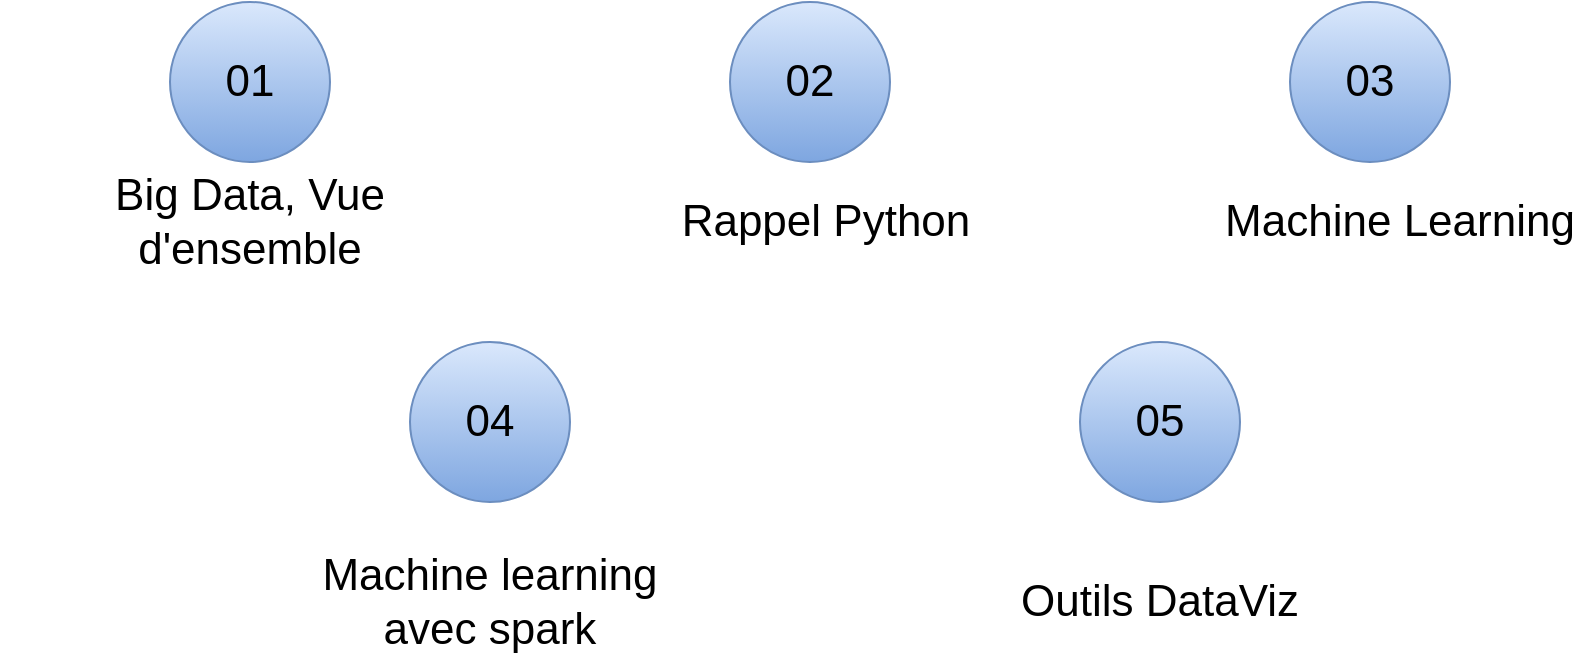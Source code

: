 <mxfile version="15.2.7" type="device"><diagram id="hyTr8o2kLIH_1gMowuD0" name="Page-1"><mxGraphModel dx="813" dy="1083" grid="1" gridSize="10" guides="1" tooltips="1" connect="1" arrows="1" fold="1" page="1" pageScale="1" pageWidth="827" pageHeight="1169" math="0" shadow="0"><root><mxCell id="0"/><mxCell id="1" parent="0"/><mxCell id="n30EHeOQcIRf2PgfokZ_-1" value="01" style="ellipse;whiteSpace=wrap;html=1;aspect=fixed;fontSize=22;gradientColor=#7ea6e0;fillColor=#dae8fc;strokeColor=#6c8ebf;" vertex="1" parent="1"><mxGeometry x="170" y="180" width="80" height="80" as="geometry"/></mxCell><mxCell id="n30EHeOQcIRf2PgfokZ_-2" value="02" style="ellipse;whiteSpace=wrap;html=1;aspect=fixed;fontSize=22;gradientColor=#7ea6e0;fillColor=#dae8fc;strokeColor=#6c8ebf;" vertex="1" parent="1"><mxGeometry x="450" y="180" width="80" height="80" as="geometry"/></mxCell><mxCell id="n30EHeOQcIRf2PgfokZ_-4" value="03" style="ellipse;whiteSpace=wrap;html=1;aspect=fixed;fontSize=22;gradientColor=#7ea6e0;fillColor=#dae8fc;strokeColor=#6c8ebf;" vertex="1" parent="1"><mxGeometry x="730" y="180" width="80" height="80" as="geometry"/></mxCell><mxCell id="n30EHeOQcIRf2PgfokZ_-6" value="04" style="ellipse;whiteSpace=wrap;html=1;aspect=fixed;fontSize=22;gradientColor=#7ea6e0;fillColor=#dae8fc;strokeColor=#6c8ebf;" vertex="1" parent="1"><mxGeometry x="290" y="350" width="80" height="80" as="geometry"/></mxCell><mxCell id="n30EHeOQcIRf2PgfokZ_-9" value="05" style="ellipse;whiteSpace=wrap;html=1;aspect=fixed;fontSize=22;gradientColor=#7ea6e0;fillColor=#dae8fc;strokeColor=#6c8ebf;" vertex="1" parent="1"><mxGeometry x="625" y="350" width="80" height="80" as="geometry"/></mxCell><mxCell id="n30EHeOQcIRf2PgfokZ_-10" value="Outils DataViz" style="text;html=1;strokeColor=none;fillColor=none;align=center;verticalAlign=middle;whiteSpace=wrap;rounded=0;fontSize=22;" vertex="1" parent="1"><mxGeometry x="590" y="470" width="150" height="20" as="geometry"/></mxCell><mxCell id="n30EHeOQcIRf2PgfokZ_-11" value="Big Data, Vue d'ensemble" style="text;html=1;strokeColor=none;fillColor=none;align=center;verticalAlign=middle;whiteSpace=wrap;rounded=0;fontSize=22;" vertex="1" parent="1"><mxGeometry x="85" y="280" width="250" height="20" as="geometry"/></mxCell><mxCell id="n30EHeOQcIRf2PgfokZ_-12" value="Rappel Python" style="text;html=1;strokeColor=none;fillColor=none;align=center;verticalAlign=middle;whiteSpace=wrap;rounded=0;fontSize=22;" vertex="1" parent="1"><mxGeometry x="413" y="280" width="170" height="20" as="geometry"/></mxCell><mxCell id="n30EHeOQcIRf2PgfokZ_-13" value="Machine learning avec spark" style="text;html=1;strokeColor=none;fillColor=none;align=center;verticalAlign=middle;whiteSpace=wrap;rounded=0;fontSize=22;" vertex="1" parent="1"><mxGeometry x="240" y="470" width="180" height="20" as="geometry"/></mxCell><mxCell id="n30EHeOQcIRf2PgfokZ_-14" value="Machine Learning" style="text;html=1;strokeColor=none;fillColor=none;align=center;verticalAlign=middle;whiteSpace=wrap;rounded=0;fontSize=22;" vertex="1" parent="1"><mxGeometry x="690" y="280" width="190" height="20" as="geometry"/></mxCell></root></mxGraphModel></diagram></mxfile>